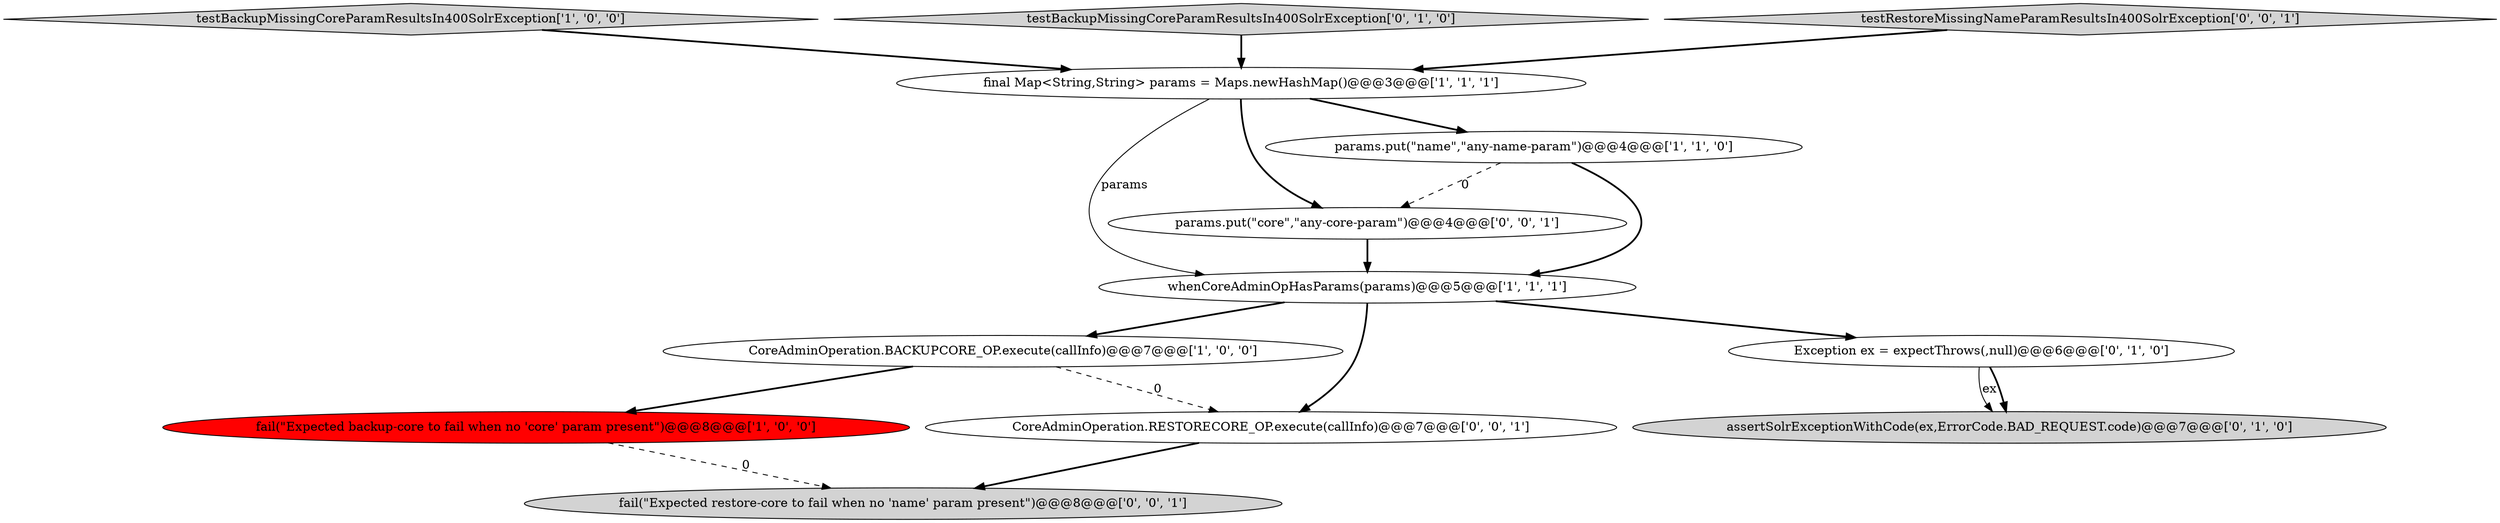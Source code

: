 digraph {
2 [style = filled, label = "whenCoreAdminOpHasParams(params)@@@5@@@['1', '1', '1']", fillcolor = white, shape = ellipse image = "AAA0AAABBB1BBB"];
1 [style = filled, label = "CoreAdminOperation.BACKUPCORE_OP.execute(callInfo)@@@7@@@['1', '0', '0']", fillcolor = white, shape = ellipse image = "AAA0AAABBB1BBB"];
5 [style = filled, label = "fail(\"Expected backup-core to fail when no 'core' param present\")@@@8@@@['1', '0', '0']", fillcolor = red, shape = ellipse image = "AAA1AAABBB1BBB"];
3 [style = filled, label = "final Map<String,String> params = Maps.newHashMap()@@@3@@@['1', '1', '1']", fillcolor = white, shape = ellipse image = "AAA0AAABBB1BBB"];
12 [style = filled, label = "CoreAdminOperation.RESTORECORE_OP.execute(callInfo)@@@7@@@['0', '0', '1']", fillcolor = white, shape = ellipse image = "AAA0AAABBB3BBB"];
8 [style = filled, label = "assertSolrExceptionWithCode(ex,ErrorCode.BAD_REQUEST.code)@@@7@@@['0', '1', '0']", fillcolor = lightgray, shape = ellipse image = "AAA0AAABBB2BBB"];
6 [style = filled, label = "Exception ex = expectThrows(,null)@@@6@@@['0', '1', '0']", fillcolor = white, shape = ellipse image = "AAA0AAABBB2BBB"];
10 [style = filled, label = "fail(\"Expected restore-core to fail when no 'name' param present\")@@@8@@@['0', '0', '1']", fillcolor = lightgray, shape = ellipse image = "AAA0AAABBB3BBB"];
11 [style = filled, label = "params.put(\"core\",\"any-core-param\")@@@4@@@['0', '0', '1']", fillcolor = white, shape = ellipse image = "AAA0AAABBB3BBB"];
0 [style = filled, label = "testBackupMissingCoreParamResultsIn400SolrException['1', '0', '0']", fillcolor = lightgray, shape = diamond image = "AAA0AAABBB1BBB"];
7 [style = filled, label = "testBackupMissingCoreParamResultsIn400SolrException['0', '1', '0']", fillcolor = lightgray, shape = diamond image = "AAA0AAABBB2BBB"];
9 [style = filled, label = "testRestoreMissingNameParamResultsIn400SolrException['0', '0', '1']", fillcolor = lightgray, shape = diamond image = "AAA0AAABBB3BBB"];
4 [style = filled, label = "params.put(\"name\",\"any-name-param\")@@@4@@@['1', '1', '0']", fillcolor = white, shape = ellipse image = "AAA0AAABBB1BBB"];
1->5 [style = bold, label=""];
0->3 [style = bold, label=""];
3->11 [style = bold, label=""];
9->3 [style = bold, label=""];
1->12 [style = dashed, label="0"];
3->2 [style = solid, label="params"];
12->10 [style = bold, label=""];
4->2 [style = bold, label=""];
4->11 [style = dashed, label="0"];
5->10 [style = dashed, label="0"];
6->8 [style = solid, label="ex"];
3->4 [style = bold, label=""];
2->6 [style = bold, label=""];
2->1 [style = bold, label=""];
11->2 [style = bold, label=""];
7->3 [style = bold, label=""];
2->12 [style = bold, label=""];
6->8 [style = bold, label=""];
}
